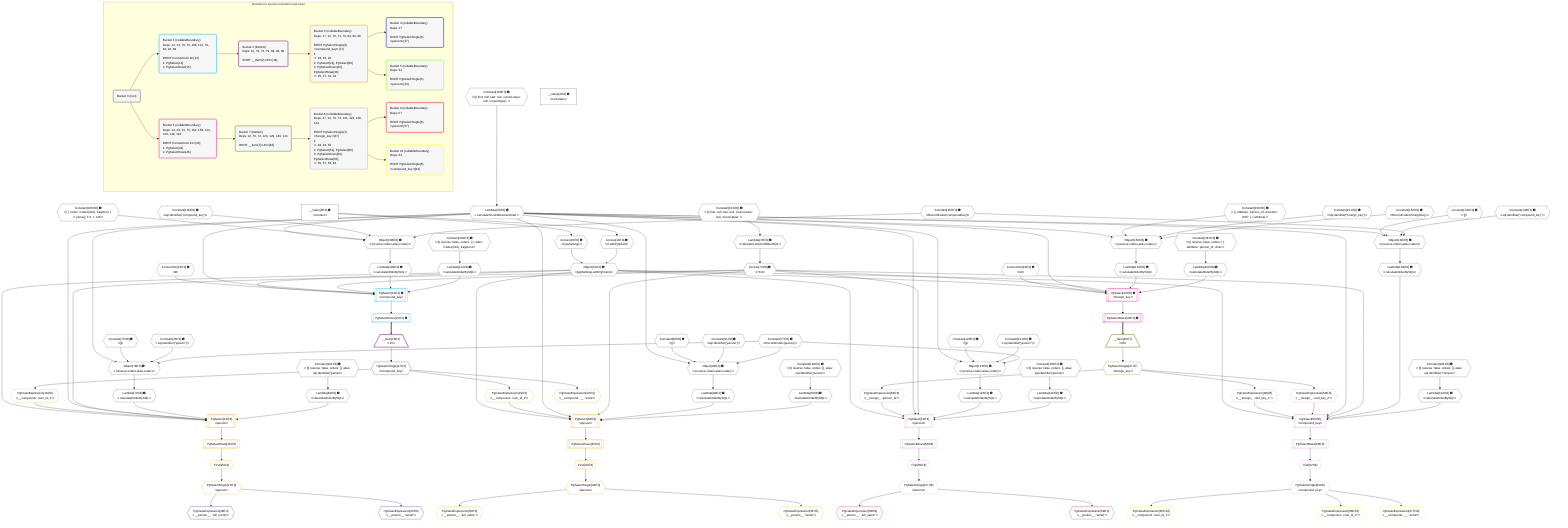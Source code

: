 %%{init: {'themeVariables': { 'fontSize': '12px'}}}%%
graph TD
    classDef path fill:#eee,stroke:#000,color:#000
    classDef plan fill:#fff,stroke-width:1px,color:#000
    classDef itemplan fill:#fff,stroke-width:2px,color:#000
    classDef unbatchedplan fill:#dff,stroke-width:1px,color:#000
    classDef sideeffectplan fill:#fcc,stroke-width:2px,color:#000
    classDef bucket fill:#f6f6f6,color:#000,stroke-width:2px,text-align:left


    %% plan dependencies
    Object78{{"Object[78∈0] ➊<br />ᐸ{reverse,orders,alias,codec}ᐳ"}}:::plan
    Lambda70{{"Lambda[70∈0] ➊<br />ᐸcalculateShouldReverseOrderᐳ"}}:::plan
    Constant75{{"Constant[75∈0] ➊<br />ᐸ[]ᐳ"}}:::plan
    Constant76{{"Constant[76∈0] ➊<br />ᐸsql.identifier(”person”)ᐳ"}}:::plan
    Constant77{{"Constant[77∈0] ➊<br />ᐸRecordCodec(person)ᐳ"}}:::plan
    Lambda70 & Constant75 & Constant76 & Constant77 --> Object78
    Object93{{"Object[93∈0] ➊<br />ᐸ{reverse,orders,alias,codec}ᐳ"}}:::plan
    Constant90{{"Constant[90∈0] ➊<br />ᐸ[]ᐳ"}}:::plan
    Constant91{{"Constant[91∈0] ➊<br />ᐸsql.identifier(”person”)ᐳ"}}:::plan
    Lambda70 & Constant90 & Constant91 & Constant77 --> Object93
    Object108{{"Object[108∈0] ➊<br />ᐸ{reverse,orders,alias,codec}ᐳ"}}:::plan
    Constant105{{"Constant[105∈0] ➊<br />ᐸ[ { codec: Codec(int4), fragment: { n: [Array], f: 0, c: 116ᐳ"}}:::plan
    Constant106{{"Constant[106∈0] ➊<br />ᐸsql.identifier(”compound_key”)ᐳ"}}:::plan
    Constant107{{"Constant[107∈0] ➊<br />ᐸRecordCodec(compoundKey)ᐳ"}}:::plan
    Lambda70 & Constant105 & Constant106 & Constant107 --> Object108
    Object123{{"Object[123∈0] ➊<br />ᐸ{reverse,orders,alias,codec}ᐳ"}}:::plan
    Constant120{{"Constant[120∈0] ➊<br />ᐸ[]ᐳ"}}:::plan
    Constant121{{"Constant[121∈0] ➊<br />ᐸsql.identifier(”person”)ᐳ"}}:::plan
    Lambda70 & Constant120 & Constant121 & Constant77 --> Object123
    Object138{{"Object[138∈0] ➊<br />ᐸ{reverse,orders,alias,codec}ᐳ"}}:::plan
    Constant135{{"Constant[135∈0] ➊<br />ᐸ[]ᐳ"}}:::plan
    Constant136{{"Constant[136∈0] ➊<br />ᐸsql.identifier(”compound_key”)ᐳ"}}:::plan
    Lambda70 & Constant135 & Constant136 & Constant107 --> Object138
    Object153{{"Object[153∈0] ➊<br />ᐸ{reverse,orders,alias,codec}ᐳ"}}:::plan
    Constant150{{"Constant[150∈0] ➊<br />ᐸ[ { attribute: 'person_id', direction: 'ASC' }, { attribute:ᐳ"}}:::plan
    Constant151{{"Constant[151∈0] ➊<br />ᐸsql.identifier(”foreign_key”)ᐳ"}}:::plan
    Constant152{{"Constant[152∈0] ➊<br />ᐸRecordCodec(foreignKey)ᐳ"}}:::plan
    Lambda70 & Constant150 & Constant151 & Constant152 --> Object153
    Object12{{"Object[12∈0] ➊<br />ᐸ{pgSettings,withPgClient}ᐳ"}}:::plan
    Access10{{"Access[10∈0] ➊<br />ᐸ2.pgSettingsᐳ"}}:::plan
    Access11{{"Access[11∈0] ➊<br />ᐸ2.withPgClientᐳ"}}:::plan
    Access10 & Access11 --> Object12
    __Value2["__Value[2∈0] ➊<br />ᐸcontextᐳ"]:::plan
    __Value2 --> Access10
    __Value2 --> Access11
    Constant160{{"Constant[160∈0] ➊<br />ᐸ§{ first: null, last: null, cursorLower: null, cursorUpper: ᐳ"}}:::plan
    Constant160 --> Lambda70
    Lambda73{{"Lambda[73∈0] ➊<br />ᐸcalculateLimitAndOffsetSQLᐳ"}}:::plan
    Constant161{{"Constant[161∈0] ➊<br />ᐸ§{ first: null, last: null, cursorLower: null, cursorUpper: ᐳ"}}:::plan
    Constant161 --> Lambda73
    Access74{{"Access[74∈0] ➊<br />ᐸ73.0ᐳ"}}:::plan
    Lambda73 --> Access74
    Lambda79{{"Lambda[79∈0] ➊<br />ᐸcalculateOrderBySQLᐳ"}}:::plan
    Object78 --> Lambda79
    Lambda84{{"Lambda[84∈0] ➊<br />ᐸcalculateOrderBySQLᐳ"}}:::plan
    Constant162{{"Constant[162∈0] ➊<br />ᐸ§{ reverse: false, orders: [], alias: sql.identifier(”personᐳ"}}:::plan
    Constant162 --> Lambda84
    Lambda94{{"Lambda[94∈0] ➊<br />ᐸcalculateOrderBySQLᐳ"}}:::plan
    Object93 --> Lambda94
    Lambda99{{"Lambda[99∈0] ➊<br />ᐸcalculateOrderBySQLᐳ"}}:::plan
    Constant163{{"Constant[163∈0] ➊<br />ᐸ§{ reverse: false, orders: [], alias: sql.identifier(”personᐳ"}}:::plan
    Constant163 --> Lambda99
    Lambda109{{"Lambda[109∈0] ➊<br />ᐸcalculateOrderBySQLᐳ"}}:::plan
    Object108 --> Lambda109
    Lambda114{{"Lambda[114∈0] ➊<br />ᐸcalculateOrderBySQLᐳ"}}:::plan
    Constant164{{"Constant[164∈0] ➊<br />ᐸ§{ reverse: false, orders: [ { codec: Codec(int4), fragment:ᐳ"}}:::plan
    Constant164 --> Lambda114
    Lambda124{{"Lambda[124∈0] ➊<br />ᐸcalculateOrderBySQLᐳ"}}:::plan
    Object123 --> Lambda124
    Lambda129{{"Lambda[129∈0] ➊<br />ᐸcalculateOrderBySQLᐳ"}}:::plan
    Constant165{{"Constant[165∈0] ➊<br />ᐸ§{ reverse: false, orders: [], alias: sql.identifier(”personᐳ"}}:::plan
    Constant165 --> Lambda129
    Lambda139{{"Lambda[139∈0] ➊<br />ᐸcalculateOrderBySQLᐳ"}}:::plan
    Object138 --> Lambda139
    Lambda144{{"Lambda[144∈0] ➊<br />ᐸcalculateOrderBySQLᐳ"}}:::plan
    Constant166{{"Constant[166∈0] ➊<br />ᐸ§{ reverse: false, orders: [], alias: sql.identifier(”compouᐳ"}}:::plan
    Constant166 --> Lambda144
    Lambda154{{"Lambda[154∈0] ➊<br />ᐸcalculateOrderBySQLᐳ"}}:::plan
    Object153 --> Lambda154
    Lambda159{{"Lambda[159∈0] ➊<br />ᐸcalculateOrderBySQLᐳ"}}:::plan
    Constant167{{"Constant[167∈0] ➊<br />ᐸ§{ reverse: false, orders: [ { attribute: 'person_id', direcᐳ"}}:::plan
    Constant167 --> Lambda159
    __Value4["__Value[4∈0] ➊<br />ᐸrootValueᐳ"]:::plan
    Connection13{{"Connection[13∈0] ➊<br />ᐸ9ᐳ"}}:::plan
    Connection43{{"Connection[43∈0] ➊<br />ᐸ41ᐳ"}}:::plan
    PgSelect14[["PgSelect[14∈1] ➊<br />ᐸcompound_keyᐳ"]]:::plan
    Object12 & Connection13 & Lambda70 & Access74 & Lambda109 & Lambda114 --> PgSelect14
    PgSelectRows15[["PgSelectRows[15∈1] ➊"]]:::plan
    PgSelect14 --> PgSelectRows15
    __Item16[/"__Item[16∈2]<br />ᐸ15ᐳ"\]:::itemplan
    PgSelectRows15 ==> __Item16
    PgSelectSingle17{{"PgSelectSingle[17∈2]<br />ᐸcompound_keyᐳ"}}:::plan
    __Item16 --> PgSelectSingle17
    PgSelect21[["PgSelect[21∈3]<br />ᐸpersonᐳ"]]:::plan
    PgClassExpression18{{"PgClassExpression[18∈3]<br />ᐸ__compound...rson_id_1”ᐳ"}}:::plan
    Object12 & PgClassExpression18 & Lambda70 & Access74 & Lambda79 & Lambda84 --> PgSelect21
    PgSelect30[["PgSelect[30∈3]<br />ᐸpersonᐳ"]]:::plan
    PgClassExpression19{{"PgClassExpression[19∈3]<br />ᐸ__compound...rson_id_2”ᐳ"}}:::plan
    Object12 & PgClassExpression19 & Lambda70 & Access74 & Lambda94 & Lambda99 --> PgSelect30
    PgSelectSingle17 --> PgClassExpression18
    PgSelectSingle17 --> PgClassExpression19
    PgClassExpression20{{"PgClassExpression[20∈3]<br />ᐸ__compound...__.”extra”ᐳ"}}:::plan
    PgSelectSingle17 --> PgClassExpression20
    First25{{"First[25∈3]"}}:::plan
    PgSelectRows26[["PgSelectRows[26∈3]"]]:::plan
    PgSelectRows26 --> First25
    PgSelect21 --> PgSelectRows26
    PgSelectSingle27{{"PgSelectSingle[27∈3]<br />ᐸpersonᐳ"}}:::plan
    First25 --> PgSelectSingle27
    First32{{"First[32∈3]"}}:::plan
    PgSelectRows33[["PgSelectRows[33∈3]"]]:::plan
    PgSelectRows33 --> First32
    PgSelect30 --> PgSelectRows33
    PgSelectSingle34{{"PgSelectSingle[34∈3]<br />ᐸpersonᐳ"}}:::plan
    First32 --> PgSelectSingle34
    PgClassExpression28{{"PgClassExpression[28∈4]<br />ᐸ__person__...full_name”ᐳ"}}:::plan
    PgSelectSingle27 --> PgClassExpression28
    PgClassExpression29{{"PgClassExpression[29∈4]<br />ᐸ__person__.”email”ᐳ"}}:::plan
    PgSelectSingle27 --> PgClassExpression29
    PgClassExpression35{{"PgClassExpression[35∈5]<br />ᐸ__person__...full_name”ᐳ"}}:::plan
    PgSelectSingle34 --> PgClassExpression35
    PgClassExpression36{{"PgClassExpression[36∈5]<br />ᐸ__person__.”email”ᐳ"}}:::plan
    PgSelectSingle34 --> PgClassExpression36
    PgSelect44[["PgSelect[44∈6] ➊<br />ᐸforeign_keyᐳ"]]:::plan
    Object12 & Connection43 & Lambda70 & Access74 & Lambda154 & Lambda159 --> PgSelect44
    PgSelectRows45[["PgSelectRows[45∈6] ➊"]]:::plan
    PgSelect44 --> PgSelectRows45
    __Item46[/"__Item[46∈7]<br />ᐸ45ᐳ"\]:::itemplan
    PgSelectRows45 ==> __Item46
    PgSelectSingle47{{"PgSelectSingle[47∈7]<br />ᐸforeign_keyᐳ"}}:::plan
    __Item46 --> PgSelectSingle47
    PgSelect60[["PgSelect[60∈8]<br />ᐸcompound_keyᐳ"]]:::plan
    PgClassExpression49{{"PgClassExpression[49∈8]<br />ᐸ__foreign_...und_key_1”ᐳ"}}:::plan
    PgClassExpression50{{"PgClassExpression[50∈8]<br />ᐸ__foreign_...und_key_2”ᐳ"}}:::plan
    Object12 & PgClassExpression49 & PgClassExpression50 & Lambda70 & Access74 & Lambda139 & Lambda144 --> PgSelect60
    PgSelect51[["PgSelect[51∈8]<br />ᐸpersonᐳ"]]:::plan
    PgClassExpression48{{"PgClassExpression[48∈8]<br />ᐸ__foreign_...person_id”ᐳ"}}:::plan
    Object12 & PgClassExpression48 & Lambda70 & Access74 & Lambda124 & Lambda129 --> PgSelect51
    PgSelectSingle47 --> PgClassExpression48
    PgSelectSingle47 --> PgClassExpression49
    PgSelectSingle47 --> PgClassExpression50
    First55{{"First[55∈8]"}}:::plan
    PgSelectRows56[["PgSelectRows[56∈8]"]]:::plan
    PgSelectRows56 --> First55
    PgSelect51 --> PgSelectRows56
    PgSelectSingle57{{"PgSelectSingle[57∈8]<br />ᐸpersonᐳ"}}:::plan
    First55 --> PgSelectSingle57
    First62{{"First[62∈8]"}}:::plan
    PgSelectRows63[["PgSelectRows[63∈8]"]]:::plan
    PgSelectRows63 --> First62
    PgSelect60 --> PgSelectRows63
    PgSelectSingle64{{"PgSelectSingle[64∈8]<br />ᐸcompound_keyᐳ"}}:::plan
    First62 --> PgSelectSingle64
    PgClassExpression58{{"PgClassExpression[58∈9]<br />ᐸ__person__...full_name”ᐳ"}}:::plan
    PgSelectSingle57 --> PgClassExpression58
    PgClassExpression59{{"PgClassExpression[59∈9]<br />ᐸ__person__.”email”ᐳ"}}:::plan
    PgSelectSingle57 --> PgClassExpression59
    PgClassExpression65{{"PgClassExpression[65∈10]<br />ᐸ__compound...rson_id_1”ᐳ"}}:::plan
    PgSelectSingle64 --> PgClassExpression65
    PgClassExpression66{{"PgClassExpression[66∈10]<br />ᐸ__compound...rson_id_2”ᐳ"}}:::plan
    PgSelectSingle64 --> PgClassExpression66
    PgClassExpression67{{"PgClassExpression[67∈10]<br />ᐸ__compound...__.”extra”ᐳ"}}:::plan
    PgSelectSingle64 --> PgClassExpression67

    %% define steps

    subgraph "Buckets for queries/v4/relation-tail-head"
    Bucket0("Bucket 0 (root)"):::bucket
    classDef bucket0 stroke:#696969
    class Bucket0,__Value2,__Value4,Access10,Access11,Object12,Connection13,Connection43,Lambda70,Lambda73,Access74,Constant75,Constant76,Constant77,Object78,Lambda79,Lambda84,Constant90,Constant91,Object93,Lambda94,Lambda99,Constant105,Constant106,Constant107,Object108,Lambda109,Lambda114,Constant120,Constant121,Object123,Lambda124,Lambda129,Constant135,Constant136,Object138,Lambda139,Lambda144,Constant150,Constant151,Constant152,Object153,Lambda154,Lambda159,Constant160,Constant161,Constant162,Constant163,Constant164,Constant165,Constant166,Constant167 bucket0
    Bucket1("Bucket 1 (nullableBoundary)<br />Deps: 12, 13, 70, 74, 109, 114, 79, 84, 94, 99<br /><br />ROOT Connectionᐸ9ᐳ[13]<br />1: PgSelect[14]<br />2: PgSelectRows[15]"):::bucket
    classDef bucket1 stroke:#00bfff
    class Bucket1,PgSelect14,PgSelectRows15 bucket1
    Bucket2("Bucket 2 (listItem)<br />Deps: 12, 70, 74, 79, 84, 94, 99<br /><br />ROOT __Item{2}ᐸ15ᐳ[16]"):::bucket
    classDef bucket2 stroke:#7f007f
    class Bucket2,__Item16,PgSelectSingle17 bucket2
    Bucket3("Bucket 3 (nullableBoundary)<br />Deps: 17, 12, 70, 74, 79, 84, 94, 99<br /><br />ROOT PgSelectSingle{2}ᐸcompound_keyᐳ[17]<br />1: <br />ᐳ: 18, 19, 20<br />2: PgSelect[21], PgSelect[30]<br />3: PgSelectRows[26], PgSelectRows[33]<br />ᐳ: 25, 27, 32, 34"):::bucket
    classDef bucket3 stroke:#ffa500
    class Bucket3,PgClassExpression18,PgClassExpression19,PgClassExpression20,PgSelect21,First25,PgSelectRows26,PgSelectSingle27,PgSelect30,First32,PgSelectRows33,PgSelectSingle34 bucket3
    Bucket4("Bucket 4 (nullableBoundary)<br />Deps: 27<br /><br />ROOT PgSelectSingle{3}ᐸpersonᐳ[27]"):::bucket
    classDef bucket4 stroke:#0000ff
    class Bucket4,PgClassExpression28,PgClassExpression29 bucket4
    Bucket5("Bucket 5 (nullableBoundary)<br />Deps: 34<br /><br />ROOT PgSelectSingle{3}ᐸpersonᐳ[34]"):::bucket
    classDef bucket5 stroke:#7fff00
    class Bucket5,PgClassExpression35,PgClassExpression36 bucket5
    Bucket6("Bucket 6 (nullableBoundary)<br />Deps: 12, 43, 70, 74, 154, 159, 124, 129, 139, 144<br /><br />ROOT Connectionᐸ41ᐳ[43]<br />1: PgSelect[44]<br />2: PgSelectRows[45]"):::bucket
    classDef bucket6 stroke:#ff1493
    class Bucket6,PgSelect44,PgSelectRows45 bucket6
    Bucket7("Bucket 7 (listItem)<br />Deps: 12, 70, 74, 124, 129, 139, 144<br /><br />ROOT __Item{7}ᐸ45ᐳ[46]"):::bucket
    classDef bucket7 stroke:#808000
    class Bucket7,__Item46,PgSelectSingle47 bucket7
    Bucket8("Bucket 8 (nullableBoundary)<br />Deps: 47, 12, 70, 74, 124, 129, 139, 144<br /><br />ROOT PgSelectSingle{7}ᐸforeign_keyᐳ[47]<br />1: <br />ᐳ: 48, 49, 50<br />2: PgSelect[51], PgSelect[60]<br />3: PgSelectRows[56], PgSelectRows[63]<br />ᐳ: 55, 57, 62, 64"):::bucket
    classDef bucket8 stroke:#dda0dd
    class Bucket8,PgClassExpression48,PgClassExpression49,PgClassExpression50,PgSelect51,First55,PgSelectRows56,PgSelectSingle57,PgSelect60,First62,PgSelectRows63,PgSelectSingle64 bucket8
    Bucket9("Bucket 9 (nullableBoundary)<br />Deps: 57<br /><br />ROOT PgSelectSingle{8}ᐸpersonᐳ[57]"):::bucket
    classDef bucket9 stroke:#ff0000
    class Bucket9,PgClassExpression58,PgClassExpression59 bucket9
    Bucket10("Bucket 10 (nullableBoundary)<br />Deps: 64<br /><br />ROOT PgSelectSingle{8}ᐸcompound_keyᐳ[64]"):::bucket
    classDef bucket10 stroke:#ffff00
    class Bucket10,PgClassExpression65,PgClassExpression66,PgClassExpression67 bucket10
    Bucket0 --> Bucket1 & Bucket6
    Bucket1 --> Bucket2
    Bucket2 --> Bucket3
    Bucket3 --> Bucket4 & Bucket5
    Bucket6 --> Bucket7
    Bucket7 --> Bucket8
    Bucket8 --> Bucket9 & Bucket10
    end